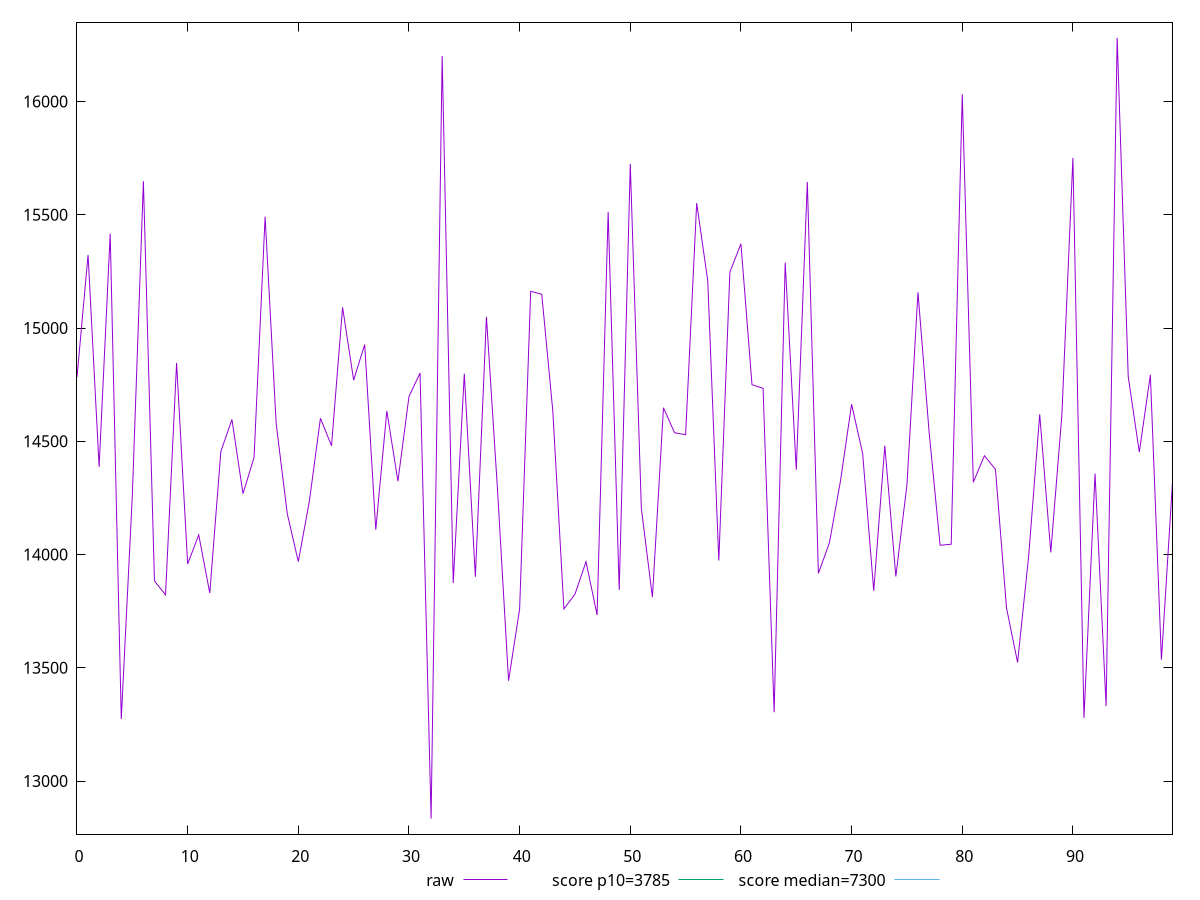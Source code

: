 reset

$raw <<EOF
0 14783.3125
1 15322.813
2 14387.045499999997
3 15416.116499999998
4 13273.980999999996
5 14260.348999999998
6 15648.229000000001
7 13883.6265
8 13822.204999999998
9 14845.8455
10 13958.395499999999
11 14086.910000000002
12 13830.474000000002
13 14455.150999999998
14 14596.267
15 14268.982499999998
16 14428.323500000002
17 15491.761499999999
18 14577.381000000001
19 14180.886000000002
20 13968.8955
21 14236.116000000002
22 14601.528000000002
23 14480.383
24 15091.112999999998
25 14770.18
26 14926.983999999997
27 14110.146
28 14634.385000000002
29 14323.583999999999
30 14697.557
31 14801.310000000001
32 12834.8845
33 16201.102
34 13874.8
35 14798.4535
36 13901.924999999997
37 15049.035499999998
38 14286.849999999999
39 13443.062999999998
40 13760.450499999999
41 15161.9405
42 15148.995499999997
43 14633.261999999995
44 13759.938500000004
45 13825.025
46 13968.296999999999
47 13733.288999999997
48 15512.5945
49 13843.881
50 15723.906
51 14204.587500000001
52 13811.992000000002
53 14648.034500000002
54 14537.747999999996
55 14529.041000000001
56 15551.533499999998
57 15208.660000000003
58 13973.7315
59 15246.853000000003
60 15371.804999999997
61 14749.788
62 14733.592499999999
63 13304.08
64 15288.427500000002
65 14374.011999999999
66 15644.719000000005
67 13916.970000000001
68 14052.8075
69 14325.9865
70 14663.648499999998
71 14445.657000000001
72 13840.252
73 14480.592
74 13903.655999999999
75 14307.021500000003
76 15157.8605
77 14543.7005
78 14041.018500000002
79 14045.642999999998
80 16032.035
81 14319.170500000002
82 14436.155
83 14376.162500000002
84 13764.194499999998
85 13523.699
86 13992.0425
87 14618.924000000003
88 14009.762999999999
89 14613.6005
90 15751.0875
91 13278.588500000002
92 14357.533
93 13331.181999999999
94 16280.561999999998
95 14784.7615
96 14452.265499999998
97 14793.373
98 13536.225
99 14319.7435
EOF

set key outside below
set xrange [0:99]
set yrange [12765.97095:16349.475549999997]
set trange [12765.97095:16349.475549999997]
set terminal svg size 640, 500 enhanced background rgb 'white'
set output "reports/report_00027_2021-02-24T12-40-31.850Z/interactive/samples/music/raw/values.svg"

plot $raw title "raw" with line, \
     3785 title "score p10=3785", \
     7300 title "score median=7300"

reset
